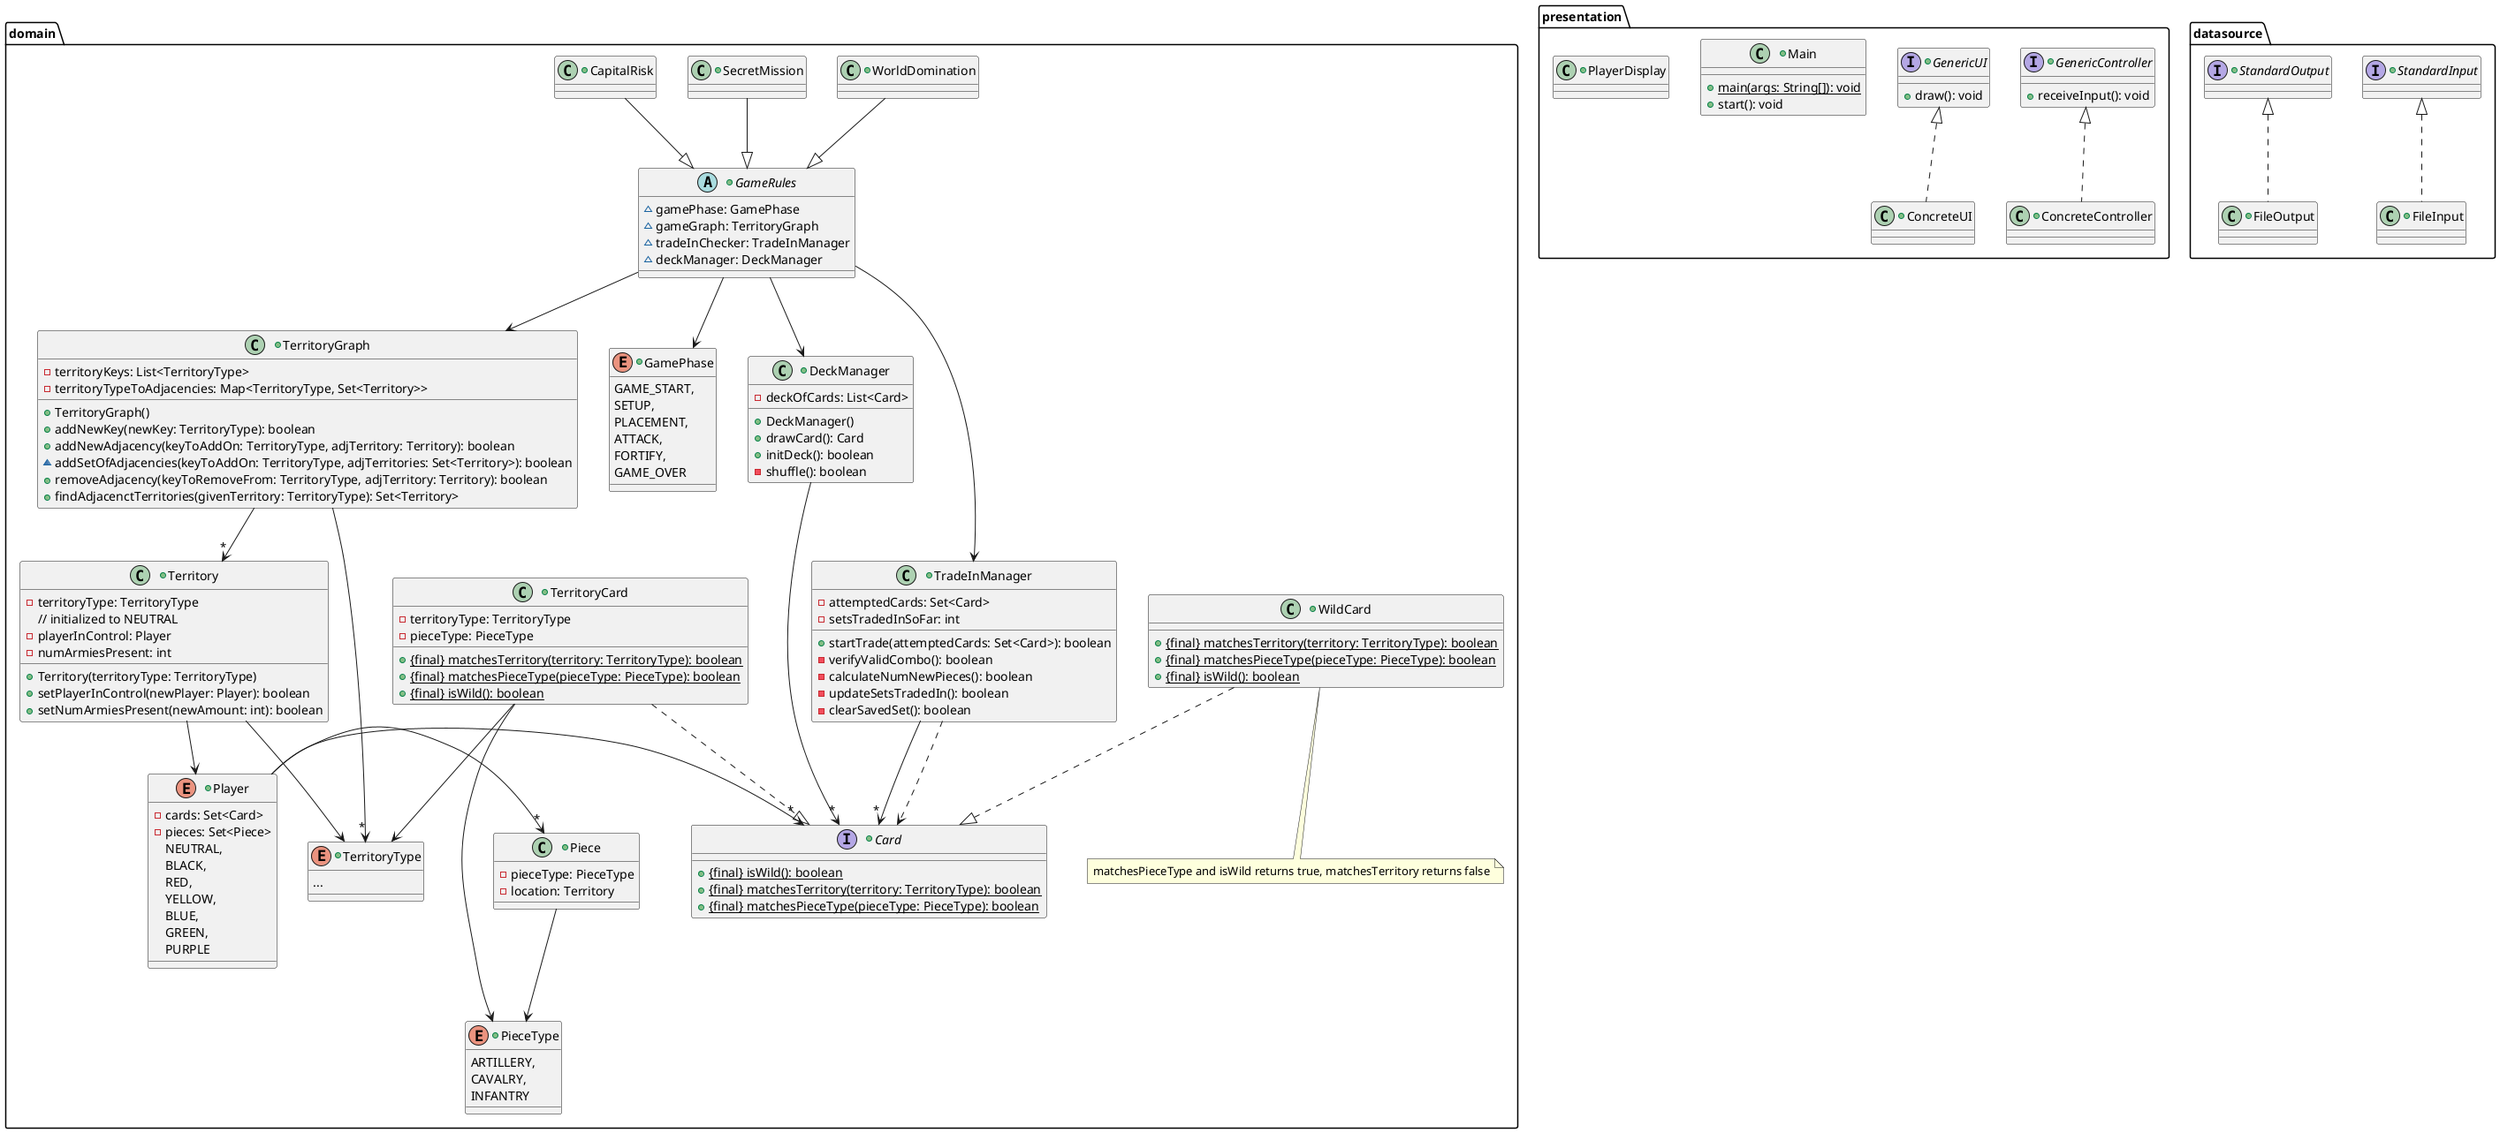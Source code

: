 @startuml RiskDesign

package presentation {
    +class Main {
        +{static} main(args: String[]): void
        +start(): void
    }

    +interface GenericUI {
        +draw(): void
    }

    +class ConcreteUI {

    }

    ConcreteUI .u.|> GenericUI

    +interface GenericController {
        +receiveInput(): void
    }

    +class ConcreteController {

    }

    ConcreteController .u.|> GenericController

    +class PlayerDisplay {

    }


}

package domain {
    +abstract class GameRules {
        ~gamePhase: GamePhase
        ~gameGraph: TerritoryGraph
        ~tradeInChecker: TradeInManager
        ~deckManager: DeckManager
    }

    +class WorldDomination {

    }

    +class SecretMission {

    }

    +class CapitalRisk {

    }

    +enum GamePhase {
        GAME_START,
        SETUP,
        PLACEMENT,
        ATTACK,
        FORTIFY,
        GAME_OVER
    }

    GameRules --> GamePhase
    GameRules --> TerritoryGraph
    GameRules --> DeckManager
    GameRules --> TradeInManager
    CapitalRisk --|> GameRules
    SecretMission --|> GameRules
    WorldDomination --|> GameRules

    +class DeckManager {
        -deckOfCards: List<Card>
        +DeckManager()
        +drawCard(): Card
        +initDeck(): boolean
        -shuffle(): boolean
    }

    DeckManager -> "*" Card

    +class TradeInManager {
        -attemptedCards: Set<Card>
        -setsTradedInSoFar: int
        +startTrade(attemptedCards: Set<Card>): boolean
        -verifyValidCombo(): boolean
        -calculateNumNewPieces(): boolean
        -updateSetsTradedIn(): boolean
        -clearSavedSet(): boolean
    }

    TradeInManager -d-> "*" Card
    TradeInManager .d.> Card

    +class Player {
        -cards: Set<Card>
        -pieces: Set<Piece>
    }

    Player -> "*" Piece
    Player -> "*" Card

    +class Piece {
        -pieceType: PieceType
        -location: Territory
    }

    +enum PieceType {
        ARTILLERY,
        CAVALRY,
        INFANTRY
    }

    Piece --> PieceType

    +interface Card {
        +{static}{final} isWild(): boolean
        +{static}{final} matchesTerritory(territory: TerritoryType): boolean
        +{static}{final} matchesPieceType(pieceType: PieceType): boolean
    }

    +class WildCard {
        +{static}{final} matchesTerritory(territory: TerritoryType): boolean
        +{static}{final} matchesPieceType(pieceType: PieceType): boolean
        +{static}{final} isWild(): boolean
    }

    note "matchesPieceType and isWild returns true, matchesTerritory returns false" as N1
    N1 .u. WildCard

    +class TerritoryCard {
        -territoryType: TerritoryType
        -pieceType: PieceType
        +{static}{final} matchesTerritory(territory: TerritoryType): boolean
        +{static}{final} matchesPieceType(pieceType: PieceType): boolean
        +{static}{final} isWild(): boolean
    }

    TerritoryCard ..|> Card
    WildCard ..|> Card
    TerritoryCard --> PieceType
    TerritoryCard --> TerritoryType

    +enum TerritoryType {
        ...
    }

    +class TerritoryGraph {
        -territoryKeys: List<TerritoryType>
        -territoryTypeToAdjacencies: Map<TerritoryType, Set<Territory>>
        +TerritoryGraph()
        +addNewKey(newKey: TerritoryType): boolean
        +addNewAdjacency(keyToAddOn: TerritoryType, adjTerritory: Territory): boolean
        ~addSetOfAdjacencies(keyToAddOn: TerritoryType, adjTerritories: Set<Territory>): boolean
        +removeAdjacency(keyToRemoveFrom: TerritoryType, adjTerritory: Territory): boolean
        +findAdjacenctTerritories(givenTerritory: TerritoryType): Set<Territory>
    }

    TerritoryGraph --> "*" Territory
    TerritoryGraph --> "*" TerritoryType

    +class Territory {
        -territoryType: TerritoryType
        // initialized to NEUTRAL
        -playerInControl: Player
        -numArmiesPresent: int
        +Territory(territoryType: TerritoryType)
        +setPlayerInControl(newPlayer: Player): boolean 
        +setNumArmiesPresent(newAmount: int): boolean
    }

    Territory --> Player
    Territory --> TerritoryType

    +enum Player {
        NEUTRAL,
        BLACK,
        RED,
        YELLOW,
        BLUE,
        GREEN,
        PURPLE
    }


}

package datasource {
    +interface StandardOutput {

    }

    +class FileOutput {

    }

    FileOutput .u.|> StandardOutput

    +interface StandardInput {

    }

    +class FileInput {

    }

    FileInput .u.|> StandardInput
}

@enduml

